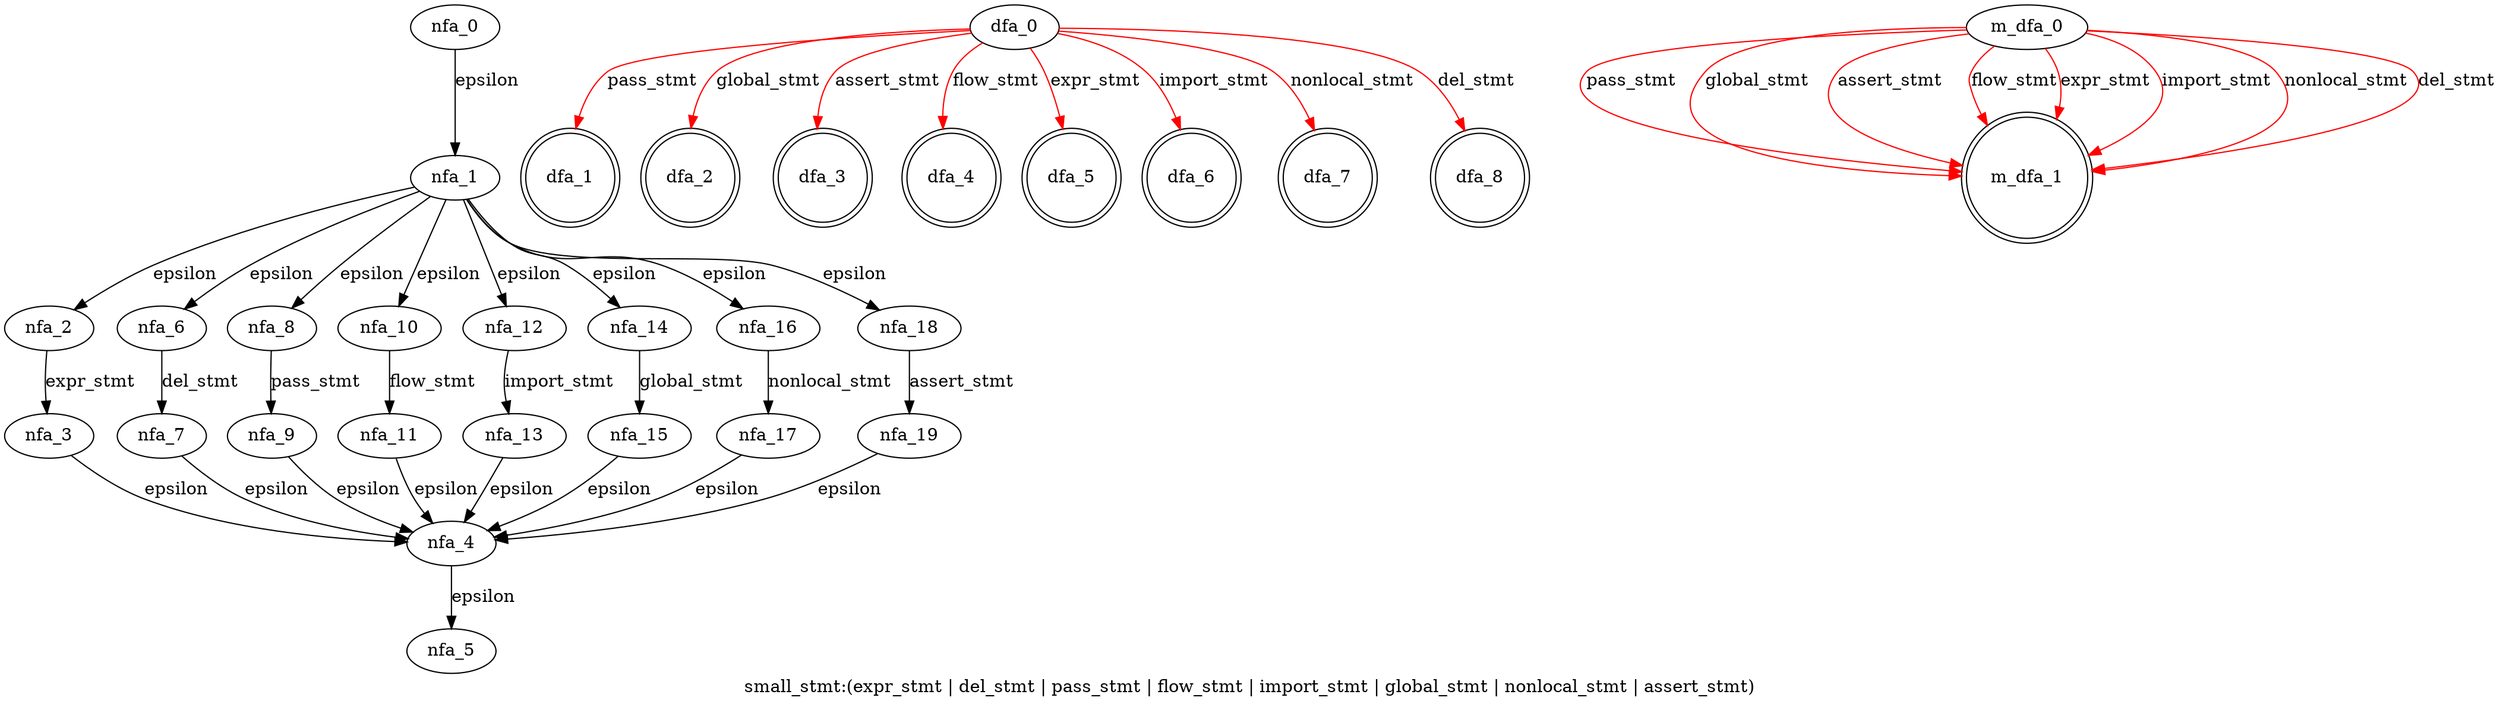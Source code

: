 digraph small_stmt {
 graph[label="small_stmt:(expr_stmt | del_stmt | pass_stmt | flow_stmt | import_stmt | global_stmt | nonlocal_stmt | assert_stmt)"]
 subgraph small_stmt_nfa {
  nfa_0->nfa_1[label="epsilon"]
  nfa_1->nfa_2[label="epsilon"]
  nfa_2->nfa_3[label="expr_stmt"]
  nfa_3->nfa_4[label="epsilon"]
  nfa_4->nfa_5[label="epsilon"]
  nfa_1->nfa_6[label="epsilon"]
  nfa_6->nfa_7[label="del_stmt"]
  nfa_7->nfa_4[label="epsilon"]
  nfa_1->nfa_8[label="epsilon"]
  nfa_8->nfa_9[label="pass_stmt"]
  nfa_9->nfa_4[label="epsilon"]
  nfa_1->nfa_10[label="epsilon"]
  nfa_10->nfa_11[label="flow_stmt"]
  nfa_11->nfa_4[label="epsilon"]
  nfa_1->nfa_12[label="epsilon"]
  nfa_12->nfa_13[label="import_stmt"]
  nfa_13->nfa_4[label="epsilon"]
  nfa_1->nfa_14[label="epsilon"]
  nfa_14->nfa_15[label="global_stmt"]
  nfa_15->nfa_4[label="epsilon"]
  nfa_1->nfa_16[label="epsilon"]
  nfa_16->nfa_17[label="nonlocal_stmt"]
  nfa_17->nfa_4[label="epsilon"]
  nfa_1->nfa_18[label="epsilon"]
  nfa_18->nfa_19[label="assert_stmt"]
  nfa_19->nfa_4[label="epsilon"]
  }
 subgraph small_stmt_dfa {
  dfa_0->dfa_1[label="pass_stmt",color=red]
  dfa_0->dfa_2[label="global_stmt",color=red]
  dfa_0->dfa_3[label="assert_stmt",color=red]
  dfa_0->dfa_4[label="flow_stmt",color=red]
  dfa_0->dfa_5[label="expr_stmt",color=red]
  dfa_0->dfa_6[label="import_stmt",color=red]
  dfa_0->dfa_7[label="nonlocal_stmt",color=red]
  dfa_0->dfa_8[label="del_stmt",color=red]
  dfa_1[shape=doublecircle]
  dfa_2[shape=doublecircle]
  dfa_3[shape=doublecircle]
  dfa_4[shape=doublecircle]
  dfa_5[shape=doublecircle]
  dfa_6[shape=doublecircle]
  dfa_7[shape=doublecircle]
  dfa_8[shape=doublecircle]
  }
 subgraph small_stmt_m_dfa {
  m_dfa_0->m_dfa_1[label="pass_stmt",color=red]
  m_dfa_0->m_dfa_1[label="global_stmt",color=red]
  m_dfa_0->m_dfa_1[label="assert_stmt",color=red]
  m_dfa_0->m_dfa_1[label="flow_stmt",color=red]
  m_dfa_0->m_dfa_1[label="expr_stmt",color=red]
  m_dfa_0->m_dfa_1[label="import_stmt",color=red]
  m_dfa_0->m_dfa_1[label="nonlocal_stmt",color=red]
  m_dfa_0->m_dfa_1[label="del_stmt",color=red]
  m_dfa_1[shape=doublecircle]
  }
}
